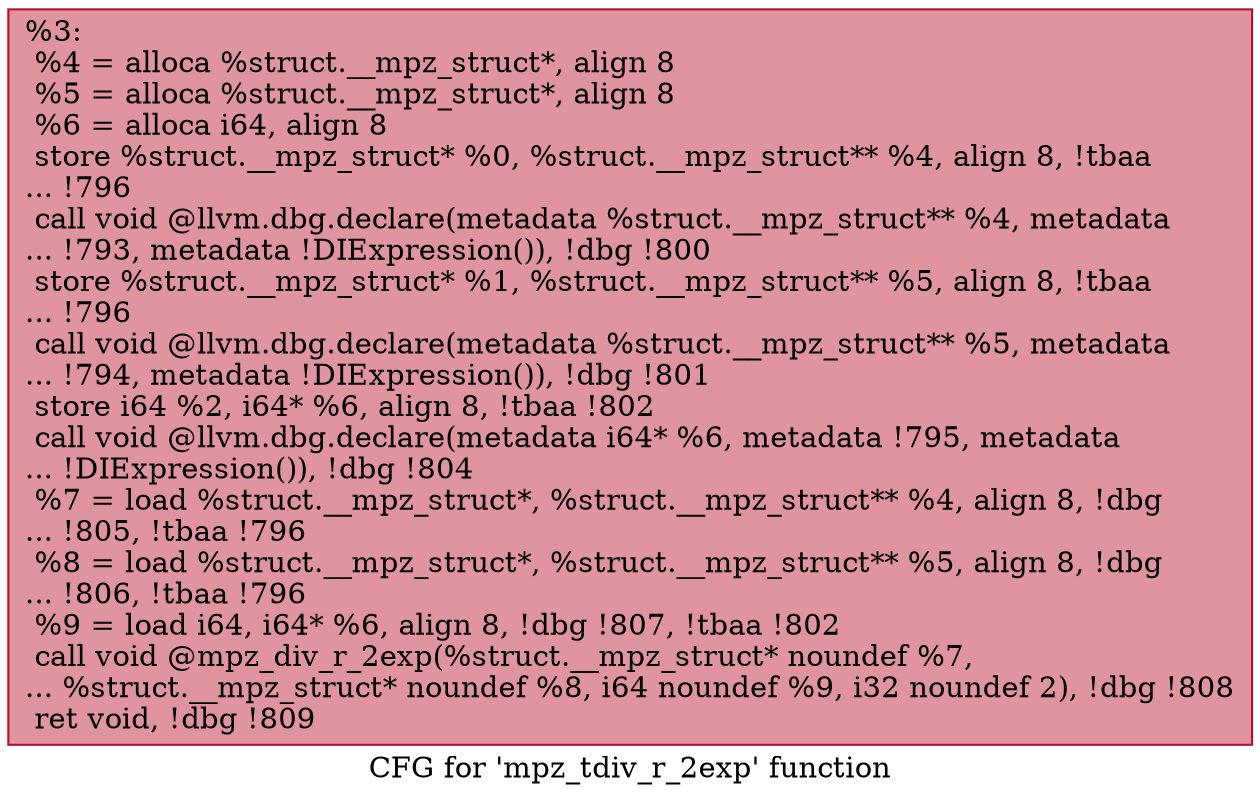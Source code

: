 digraph "CFG for 'mpz_tdiv_r_2exp' function" {
	label="CFG for 'mpz_tdiv_r_2exp' function";

	Node0x276a300 [shape=record,color="#b70d28ff", style=filled, fillcolor="#b70d2870",label="{%3:\l  %4 = alloca %struct.__mpz_struct*, align 8\l  %5 = alloca %struct.__mpz_struct*, align 8\l  %6 = alloca i64, align 8\l  store %struct.__mpz_struct* %0, %struct.__mpz_struct** %4, align 8, !tbaa\l... !796\l  call void @llvm.dbg.declare(metadata %struct.__mpz_struct** %4, metadata\l... !793, metadata !DIExpression()), !dbg !800\l  store %struct.__mpz_struct* %1, %struct.__mpz_struct** %5, align 8, !tbaa\l... !796\l  call void @llvm.dbg.declare(metadata %struct.__mpz_struct** %5, metadata\l... !794, metadata !DIExpression()), !dbg !801\l  store i64 %2, i64* %6, align 8, !tbaa !802\l  call void @llvm.dbg.declare(metadata i64* %6, metadata !795, metadata\l... !DIExpression()), !dbg !804\l  %7 = load %struct.__mpz_struct*, %struct.__mpz_struct** %4, align 8, !dbg\l... !805, !tbaa !796\l  %8 = load %struct.__mpz_struct*, %struct.__mpz_struct** %5, align 8, !dbg\l... !806, !tbaa !796\l  %9 = load i64, i64* %6, align 8, !dbg !807, !tbaa !802\l  call void @mpz_div_r_2exp(%struct.__mpz_struct* noundef %7,\l... %struct.__mpz_struct* noundef %8, i64 noundef %9, i32 noundef 2), !dbg !808\l  ret void, !dbg !809\l}"];
}

